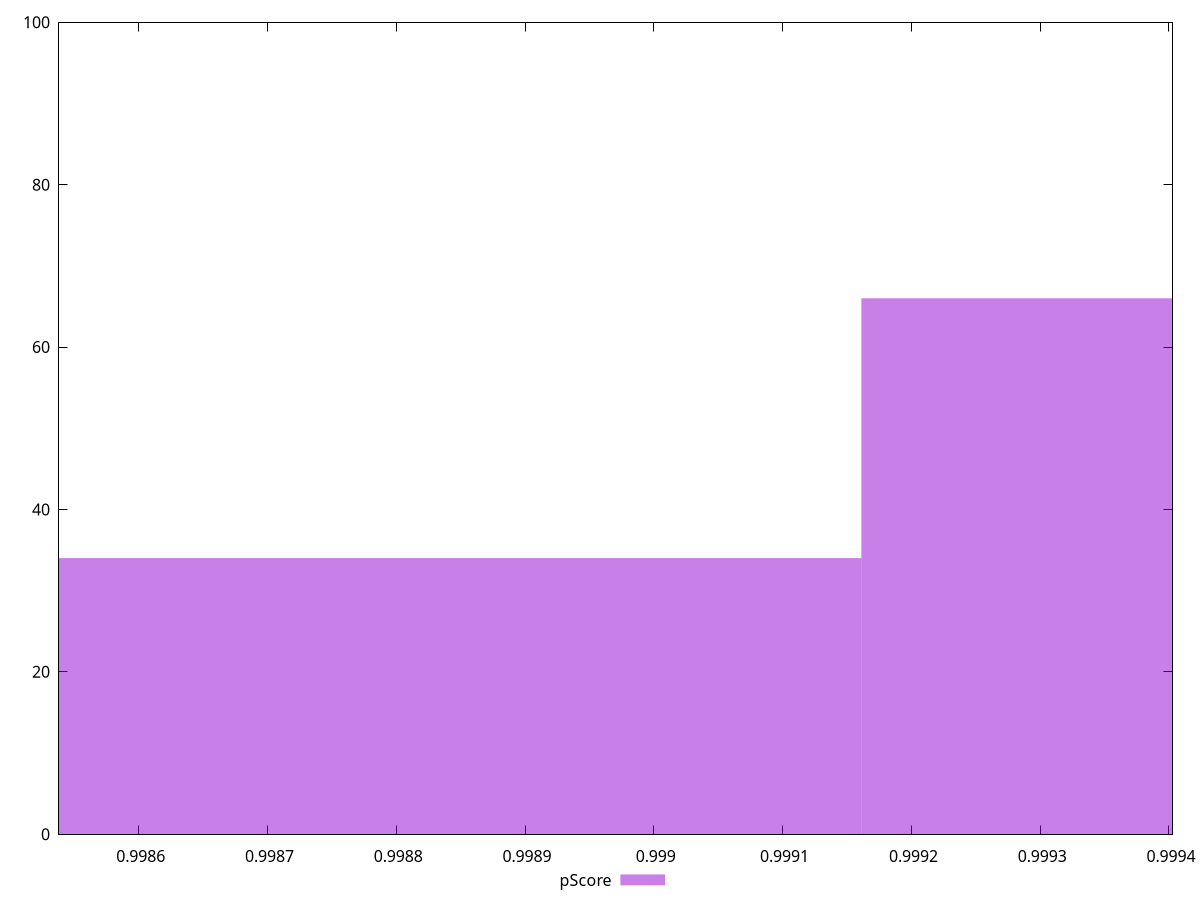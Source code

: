 reset

$pScore <<EOF
0.9995168590992861 66
0.9988054591995713 34
EOF

set key outside below
set boxwidth 0.0007113998997147943
set xrange [0.9985381734796185:0.9994027395967578]
set yrange [0:100]
set trange [0:100]
set style fill transparent solid 0.5 noborder
set terminal svg size 640, 490 enhanced background rgb 'white'
set output "reports/report_00030_2021-02-24T20-42-31.540Z/first-cpu-idle/samples/music/pScore/histogram.svg"

plot $pScore title "pScore" with boxes

reset
